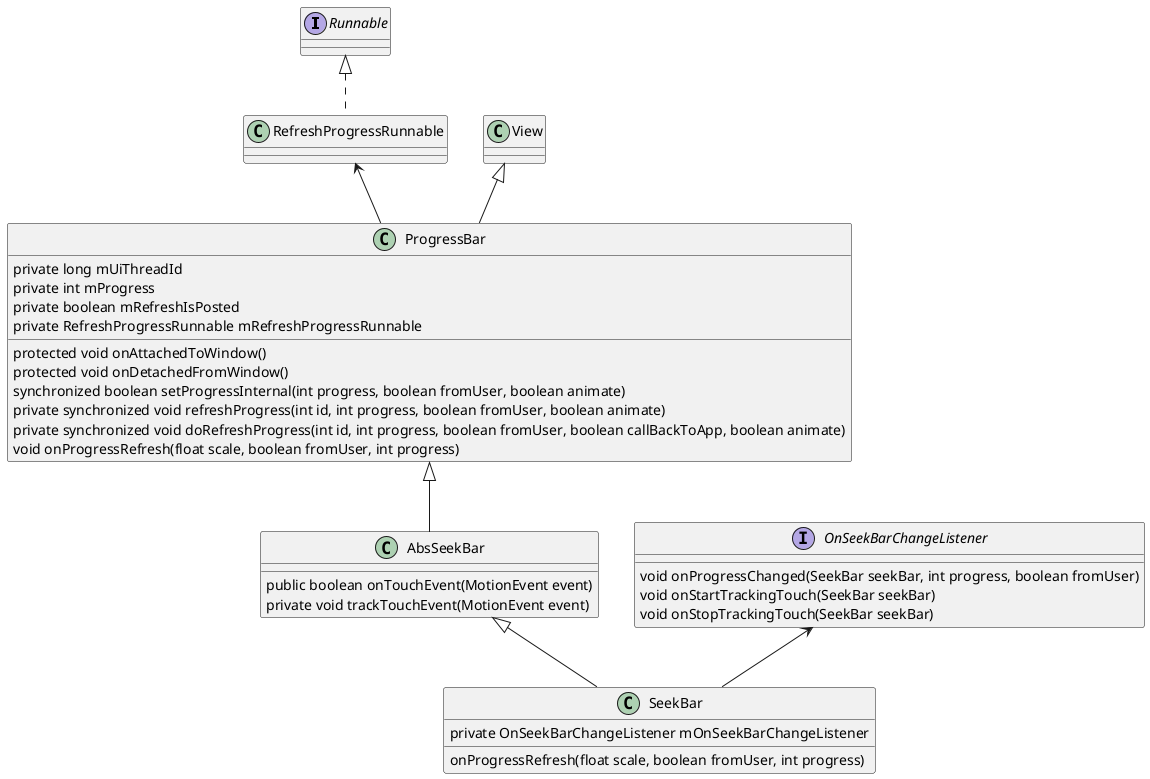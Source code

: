 @startuml

interface Runnable
class View

interface OnSeekBarChangeListener{
    void onProgressChanged(SeekBar seekBar, int progress, boolean fromUser)
    void onStartTrackingTouch(SeekBar seekBar)
    void onStopTrackingTouch(SeekBar seekBar)
}

class SeekBar{
    private OnSeekBarChangeListener mOnSeekBarChangeListener

    onProgressRefresh(float scale, boolean fromUser, int progress)
}


class AbsSeekBar{
    public boolean onTouchEvent(MotionEvent event)
    private void trackTouchEvent(MotionEvent event)
}

class ProgressBar{
    private long mUiThreadId
    private int mProgress
    private boolean mRefreshIsPosted
    private RefreshProgressRunnable mRefreshProgressRunnable

    protected void onAttachedToWindow()
    protected void onDetachedFromWindow()
    synchronized boolean setProgressInternal(int progress, boolean fromUser, boolean animate)
    private synchronized void refreshProgress(int id, int progress, boolean fromUser, boolean animate)
    private synchronized void doRefreshProgress(int id, int progress, boolean fromUser, boolean callBackToApp, boolean animate)
    void onProgressRefresh(float scale, boolean fromUser, int progress)
}

class RefreshProgressRunnable{
}

View <|-- ProgressBar
ProgressBar <|-- AbsSeekBar
AbsSeekBar <|-- SeekBar
Runnable <|.. RefreshProgressRunnable
RefreshProgressRunnable <-- ProgressBar
OnSeekBarChangeListener <-- SeekBar

@enduml